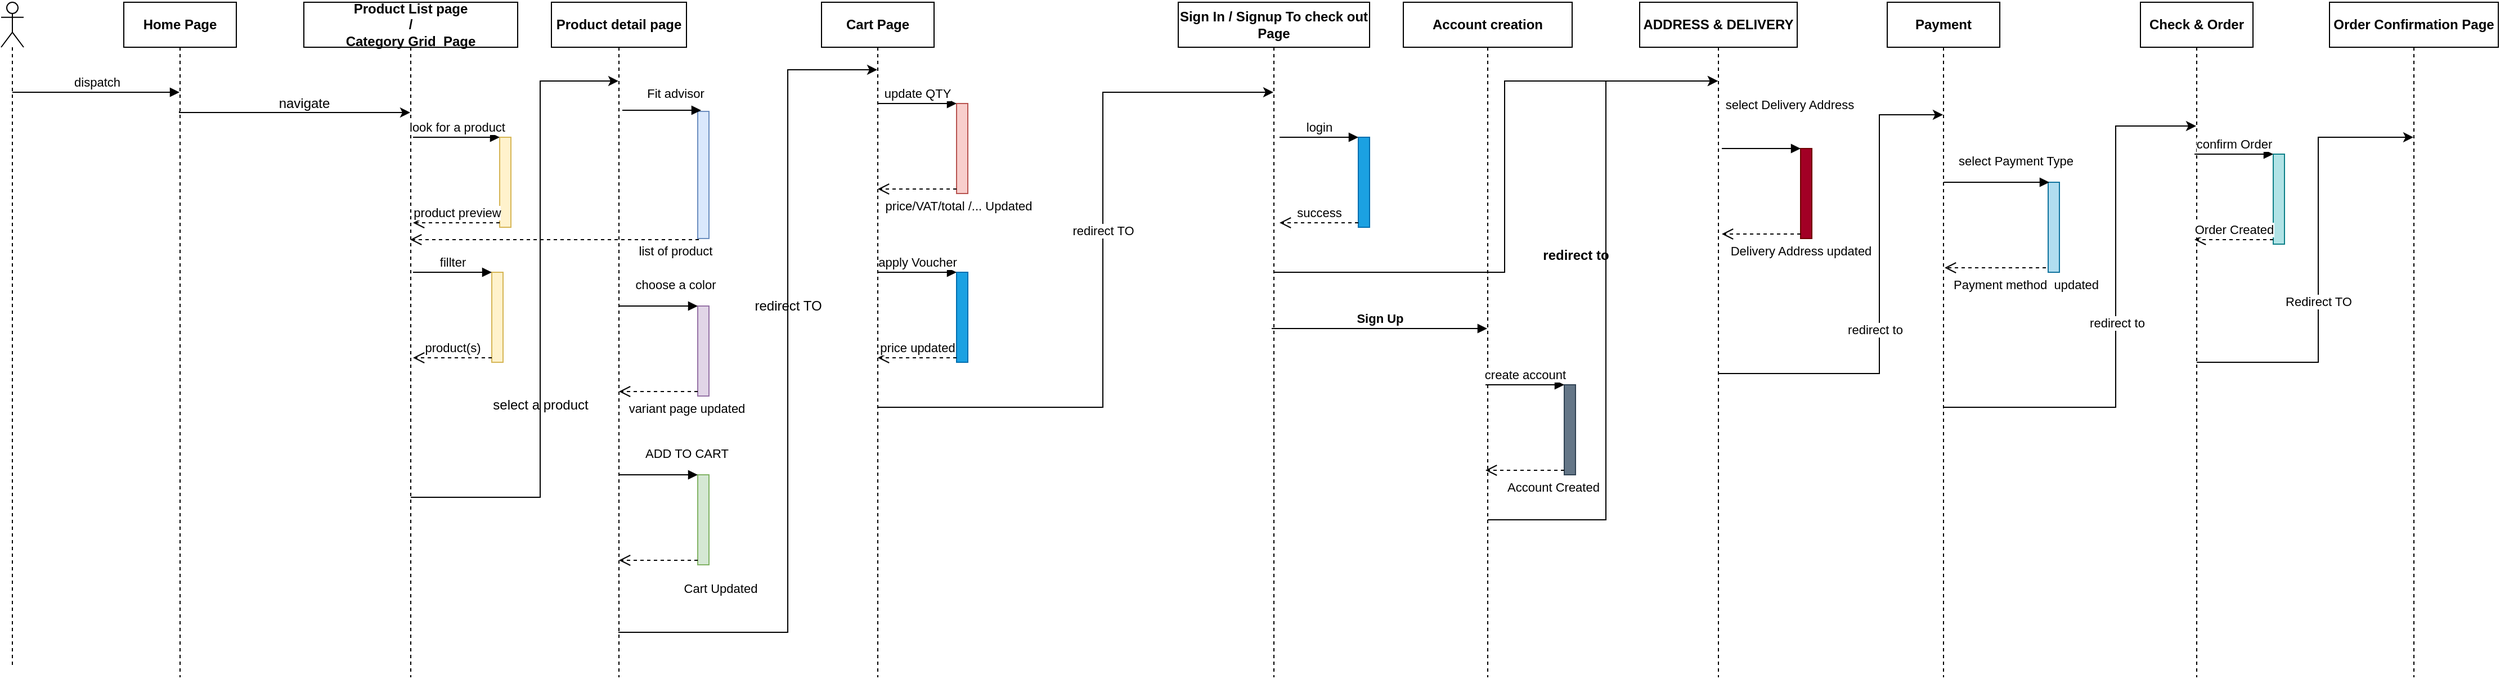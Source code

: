 <mxfile version="20.0.4" type="github">
  <diagram name="Page-1" id="13e1069c-82ec-6db2-03f1-153e76fe0fe0">
    <mxGraphModel dx="2066" dy="2005" grid="1" gridSize="10" guides="1" tooltips="1" connect="1" arrows="1" fold="1" page="1" pageScale="1" pageWidth="1100" pageHeight="850" background="none" math="0" shadow="0">
      <root>
        <mxCell id="0" />
        <mxCell id="1" parent="0" />
        <mxCell id="E_TodVGE-pGcknKpYchJ-51" style="edgeStyle=orthogonalEdgeStyle;rounded=0;orthogonalLoop=1;jettySize=auto;html=1;" edge="1" parent="1">
          <mxGeometry relative="1" as="geometry">
            <mxPoint x="349.5" y="-583" as="sourcePoint" />
            <mxPoint x="554.5" y="-582" as="targetPoint" />
            <Array as="points">
              <mxPoint x="350" y="-582" />
            </Array>
          </mxGeometry>
        </mxCell>
        <mxCell id="E_TodVGE-pGcknKpYchJ-28" value="&lt;b&gt;Home Page&lt;/b&gt;" style="shape=umlLifeline;perimeter=lifelinePerimeter;whiteSpace=wrap;html=1;container=1;collapsible=0;recursiveResize=0;outlineConnect=0;" vertex="1" parent="1">
          <mxGeometry x="300" y="-680" width="100" height="600" as="geometry" />
        </mxCell>
        <mxCell id="E_TodVGE-pGcknKpYchJ-66" style="edgeStyle=orthogonalEdgeStyle;rounded=0;orthogonalLoop=1;jettySize=auto;html=1;" edge="1" parent="1" target="E_TodVGE-pGcknKpYchJ-32">
          <mxGeometry relative="1" as="geometry">
            <mxPoint x="739.5" y="-120" as="sourcePoint" />
            <mxPoint x="969.5" y="-120" as="targetPoint" />
            <Array as="points">
              <mxPoint x="890" y="-120" />
              <mxPoint x="890" y="-620" />
            </Array>
          </mxGeometry>
        </mxCell>
        <mxCell id="E_TodVGE-pGcknKpYchJ-30" value="&lt;b&gt;Product detail page&lt;/b&gt;" style="shape=umlLifeline;perimeter=lifelinePerimeter;whiteSpace=wrap;html=1;container=1;collapsible=0;recursiveResize=0;outlineConnect=0;" vertex="1" parent="1">
          <mxGeometry x="680" y="-680" width="120" height="600" as="geometry" />
        </mxCell>
        <mxCell id="E_TodVGE-pGcknKpYchJ-53" style="edgeStyle=orthogonalEdgeStyle;rounded=0;orthogonalLoop=1;jettySize=auto;html=1;" edge="1" parent="1" source="E_TodVGE-pGcknKpYchJ-31" target="E_TodVGE-pGcknKpYchJ-30">
          <mxGeometry relative="1" as="geometry">
            <mxPoint x="739.5" y="-311" as="targetPoint" />
            <mxPoint x="554.5" y="-311" as="sourcePoint" />
            <Array as="points">
              <mxPoint x="670" y="-240" />
              <mxPoint x="670" y="-610" />
            </Array>
          </mxGeometry>
        </mxCell>
        <mxCell id="E_TodVGE-pGcknKpYchJ-31" value="&lt;b&gt;Product List page&lt;br&gt;/&lt;br&gt;Category Grid&amp;nbsp; Page&lt;/b&gt;" style="shape=umlLifeline;perimeter=lifelinePerimeter;whiteSpace=wrap;html=1;container=1;collapsible=0;recursiveResize=0;outlineConnect=0;" vertex="1" parent="1">
          <mxGeometry x="460" y="-680" width="190" height="600" as="geometry" />
        </mxCell>
        <mxCell id="E_TodVGE-pGcknKpYchJ-44" value="" style="html=1;points=[];perimeter=orthogonalPerimeter;fillColor=#fff2cc;strokeColor=#d6b656;" vertex="1" parent="E_TodVGE-pGcknKpYchJ-31">
          <mxGeometry x="174" y="120" width="10" height="80" as="geometry" />
        </mxCell>
        <mxCell id="E_TodVGE-pGcknKpYchJ-74" style="edgeStyle=orthogonalEdgeStyle;rounded=0;orthogonalLoop=1;jettySize=auto;html=1;" edge="1" parent="1" target="E_TodVGE-pGcknKpYchJ-35">
          <mxGeometry relative="1" as="geometry">
            <mxPoint x="969.5" y="-320" as="sourcePoint" />
            <mxPoint x="1321.5" y="-320" as="targetPoint" />
            <Array as="points">
              <mxPoint x="1170" y="-320" />
              <mxPoint x="1170" y="-600" />
            </Array>
          </mxGeometry>
        </mxCell>
        <mxCell id="E_TodVGE-pGcknKpYchJ-87" value="redirect TO" style="edgeLabel;html=1;align=center;verticalAlign=middle;resizable=0;points=[];" vertex="1" connectable="0" parent="E_TodVGE-pGcknKpYchJ-74">
          <mxGeometry x="0.131" relative="1" as="geometry">
            <mxPoint as="offset" />
          </mxGeometry>
        </mxCell>
        <mxCell id="E_TodVGE-pGcknKpYchJ-32" value="&lt;b&gt;Cart Page&lt;/b&gt;" style="shape=umlLifeline;perimeter=lifelinePerimeter;whiteSpace=wrap;html=1;container=1;collapsible=0;recursiveResize=0;outlineConnect=0;" vertex="1" parent="1">
          <mxGeometry x="920" y="-680" width="100" height="600" as="geometry" />
        </mxCell>
        <mxCell id="E_TodVGE-pGcknKpYchJ-93" style="edgeStyle=orthogonalEdgeStyle;rounded=0;orthogonalLoop=1;jettySize=auto;html=1;" edge="1" parent="1" source="E_TodVGE-pGcknKpYchJ-33" target="E_TodVGE-pGcknKpYchJ-37">
          <mxGeometry relative="1" as="geometry">
            <Array as="points">
              <mxPoint x="2070" y="-320" />
              <mxPoint x="2070" y="-570" />
            </Array>
          </mxGeometry>
        </mxCell>
        <mxCell id="E_TodVGE-pGcknKpYchJ-94" value="redirect to" style="edgeLabel;html=1;align=center;verticalAlign=middle;resizable=0;points=[];" vertex="1" connectable="0" parent="E_TodVGE-pGcknKpYchJ-93">
          <mxGeometry x="-0.032" y="-1" relative="1" as="geometry">
            <mxPoint y="1" as="offset" />
          </mxGeometry>
        </mxCell>
        <mxCell id="E_TodVGE-pGcknKpYchJ-33" value="&lt;b&gt;Payment&lt;/b&gt;" style="shape=umlLifeline;perimeter=lifelinePerimeter;whiteSpace=wrap;html=1;container=1;collapsible=0;recursiveResize=0;outlineConnect=0;" vertex="1" parent="1">
          <mxGeometry x="1867" y="-680" width="100" height="600" as="geometry" />
        </mxCell>
        <mxCell id="E_TodVGE-pGcknKpYchJ-86" style="edgeStyle=orthogonalEdgeStyle;rounded=0;orthogonalLoop=1;jettySize=auto;html=1;" edge="1" parent="1" source="E_TodVGE-pGcknKpYchJ-34" target="E_TodVGE-pGcknKpYchJ-33">
          <mxGeometry relative="1" as="geometry">
            <Array as="points">
              <mxPoint x="1860" y="-350" />
              <mxPoint x="1860" y="-580" />
            </Array>
          </mxGeometry>
        </mxCell>
        <mxCell id="E_TodVGE-pGcknKpYchJ-95" value="redirect to" style="edgeLabel;html=1;align=center;verticalAlign=middle;resizable=0;points=[];" vertex="1" connectable="0" parent="E_TodVGE-pGcknKpYchJ-86">
          <mxGeometry x="-0.146" y="4" relative="1" as="geometry">
            <mxPoint y="1" as="offset" />
          </mxGeometry>
        </mxCell>
        <mxCell id="E_TodVGE-pGcknKpYchJ-34" value="&lt;b&gt;ADDRESS &amp;amp; DELIVERY&lt;/b&gt;" style="shape=umlLifeline;perimeter=lifelinePerimeter;whiteSpace=wrap;html=1;container=1;collapsible=0;recursiveResize=0;outlineConnect=0;" vertex="1" parent="1">
          <mxGeometry x="1647" y="-680" width="140" height="600" as="geometry" />
        </mxCell>
        <mxCell id="E_TodVGE-pGcknKpYchJ-78" style="edgeStyle=orthogonalEdgeStyle;rounded=0;orthogonalLoop=1;jettySize=auto;html=1;" edge="1" parent="1" source="E_TodVGE-pGcknKpYchJ-35" target="E_TodVGE-pGcknKpYchJ-34">
          <mxGeometry relative="1" as="geometry">
            <Array as="points">
              <mxPoint x="1527" y="-440" />
              <mxPoint x="1527" y="-610" />
            </Array>
          </mxGeometry>
        </mxCell>
        <mxCell id="E_TodVGE-pGcknKpYchJ-35" value="&lt;b&gt;Sign In / Signup To check out&lt;/b&gt; &lt;b&gt;Page&lt;/b&gt;" style="shape=umlLifeline;perimeter=lifelinePerimeter;whiteSpace=wrap;html=1;container=1;collapsible=0;recursiveResize=0;outlineConnect=0;" vertex="1" parent="1">
          <mxGeometry x="1237" y="-680" width="170" height="600" as="geometry" />
        </mxCell>
        <mxCell id="E_TodVGE-pGcknKpYchJ-75" value="" style="html=1;points=[];perimeter=orthogonalPerimeter;fillColor=#1ba1e2;fontColor=#ffffff;strokeColor=#006EAF;" vertex="1" parent="E_TodVGE-pGcknKpYchJ-35">
          <mxGeometry x="160" y="120" width="10" height="80" as="geometry" />
        </mxCell>
        <mxCell id="E_TodVGE-pGcknKpYchJ-76" value="login" style="html=1;verticalAlign=bottom;endArrow=block;entryX=0;entryY=0;rounded=0;" edge="1" target="E_TodVGE-pGcknKpYchJ-75" parent="E_TodVGE-pGcknKpYchJ-35">
          <mxGeometry relative="1" as="geometry">
            <mxPoint x="90" y="120" as="sourcePoint" />
          </mxGeometry>
        </mxCell>
        <mxCell id="E_TodVGE-pGcknKpYchJ-77" value="success" style="html=1;verticalAlign=bottom;endArrow=open;dashed=1;endSize=8;exitX=0;exitY=0.95;rounded=0;" edge="1" source="E_TodVGE-pGcknKpYchJ-75" parent="E_TodVGE-pGcknKpYchJ-35">
          <mxGeometry relative="1" as="geometry">
            <mxPoint x="90" y="196" as="targetPoint" />
          </mxGeometry>
        </mxCell>
        <mxCell id="E_TodVGE-pGcknKpYchJ-81" value="&lt;b&gt;Sign Up&lt;/b&gt;" style="html=1;verticalAlign=bottom;endArrow=block;rounded=0;" edge="1" target="E_TodVGE-pGcknKpYchJ-103" parent="E_TodVGE-pGcknKpYchJ-35">
          <mxGeometry relative="1" as="geometry">
            <mxPoint x="83" y="290" as="sourcePoint" />
            <mxPoint x="153" y="290" as="targetPoint" />
          </mxGeometry>
        </mxCell>
        <mxCell id="E_TodVGE-pGcknKpYchJ-100" style="edgeStyle=orthogonalEdgeStyle;rounded=0;orthogonalLoop=1;jettySize=auto;html=1;" edge="1" parent="1" source="E_TodVGE-pGcknKpYchJ-37" target="E_TodVGE-pGcknKpYchJ-96">
          <mxGeometry relative="1" as="geometry">
            <Array as="points">
              <mxPoint x="2250" y="-360" />
              <mxPoint x="2250" y="-560" />
            </Array>
          </mxGeometry>
        </mxCell>
        <mxCell id="E_TodVGE-pGcknKpYchJ-101" value="Redirect TO" style="edgeLabel;html=1;align=center;verticalAlign=middle;resizable=0;points=[];" vertex="1" connectable="0" parent="E_TodVGE-pGcknKpYchJ-100">
          <mxGeometry x="-0.168" relative="1" as="geometry">
            <mxPoint y="1" as="offset" />
          </mxGeometry>
        </mxCell>
        <mxCell id="E_TodVGE-pGcknKpYchJ-37" value="&lt;b&gt;Check &amp;amp; Order&lt;/b&gt;" style="shape=umlLifeline;perimeter=lifelinePerimeter;whiteSpace=wrap;html=1;container=1;collapsible=0;recursiveResize=0;outlineConnect=0;" vertex="1" parent="1">
          <mxGeometry x="2092" y="-680" width="100" height="600" as="geometry" />
        </mxCell>
        <mxCell id="E_TodVGE-pGcknKpYchJ-40" value="" style="shape=umlLifeline;participant=umlActor;perimeter=lifelinePerimeter;whiteSpace=wrap;html=1;container=1;collapsible=0;recursiveResize=0;verticalAlign=top;spacingTop=36;outlineConnect=0;" vertex="1" parent="1">
          <mxGeometry x="191" y="-680" width="20" height="590" as="geometry" />
        </mxCell>
        <mxCell id="E_TodVGE-pGcknKpYchJ-45" value="look for a product" style="html=1;verticalAlign=bottom;endArrow=block;entryX=0;entryY=0;rounded=0;" edge="1" target="E_TodVGE-pGcknKpYchJ-44" parent="1">
          <mxGeometry relative="1" as="geometry">
            <mxPoint x="557" y="-560" as="sourcePoint" />
          </mxGeometry>
        </mxCell>
        <mxCell id="E_TodVGE-pGcknKpYchJ-46" value="product preview" style="html=1;verticalAlign=bottom;endArrow=open;dashed=1;endSize=8;exitX=0;exitY=0.95;rounded=0;" edge="1" source="E_TodVGE-pGcknKpYchJ-44" parent="1">
          <mxGeometry relative="1" as="geometry">
            <mxPoint x="557" y="-484" as="targetPoint" />
          </mxGeometry>
        </mxCell>
        <mxCell id="E_TodVGE-pGcknKpYchJ-47" value="" style="html=1;points=[];perimeter=orthogonalPerimeter;fillColor=#fff2cc;strokeColor=#d6b656;" vertex="1" parent="1">
          <mxGeometry x="627" y="-440" width="10" height="80" as="geometry" />
        </mxCell>
        <mxCell id="E_TodVGE-pGcknKpYchJ-48" value="fillter" style="html=1;verticalAlign=bottom;endArrow=block;entryX=0;entryY=0;rounded=0;" edge="1" target="E_TodVGE-pGcknKpYchJ-47" parent="1">
          <mxGeometry relative="1" as="geometry">
            <mxPoint x="557" y="-440" as="sourcePoint" />
          </mxGeometry>
        </mxCell>
        <mxCell id="E_TodVGE-pGcknKpYchJ-49" value="product(s)" style="html=1;verticalAlign=bottom;endArrow=open;dashed=1;endSize=8;exitX=0;exitY=0.95;rounded=0;" edge="1" source="E_TodVGE-pGcknKpYchJ-47" parent="1">
          <mxGeometry relative="1" as="geometry">
            <mxPoint x="557" y="-364" as="targetPoint" />
          </mxGeometry>
        </mxCell>
        <mxCell id="E_TodVGE-pGcknKpYchJ-50" value="dispatch" style="html=1;verticalAlign=bottom;endArrow=block;rounded=0;" edge="1" parent="1" target="E_TodVGE-pGcknKpYchJ-28">
          <mxGeometry width="80" relative="1" as="geometry">
            <mxPoint x="201" y="-600" as="sourcePoint" />
            <mxPoint x="281" y="-600" as="targetPoint" />
          </mxGeometry>
        </mxCell>
        <mxCell id="E_TodVGE-pGcknKpYchJ-54" value="select a product" style="text;html=1;align=center;verticalAlign=middle;resizable=0;points=[];autosize=1;strokeColor=none;fillColor=none;" vertex="1" parent="1">
          <mxGeometry x="615" y="-337" width="110" height="30" as="geometry" />
        </mxCell>
        <mxCell id="E_TodVGE-pGcknKpYchJ-55" value="" style="html=1;points=[];perimeter=orthogonalPerimeter;fillColor=#dae8fc;strokeColor=#6c8ebf;" vertex="1" parent="1">
          <mxGeometry x="810" y="-583" width="10" height="113" as="geometry" />
        </mxCell>
        <mxCell id="E_TodVGE-pGcknKpYchJ-56" value="Fit advisor" style="html=1;verticalAlign=bottom;endArrow=block;entryX=0;entryY=0;rounded=0;" edge="1" parent="1">
          <mxGeometry x="0.343" y="6" relative="1" as="geometry">
            <mxPoint x="743" y="-584" as="sourcePoint" />
            <mxPoint x="813" y="-584" as="targetPoint" />
            <mxPoint as="offset" />
          </mxGeometry>
        </mxCell>
        <mxCell id="E_TodVGE-pGcknKpYchJ-57" value="list of product" style="html=1;verticalAlign=bottom;endArrow=open;dashed=1;endSize=8;exitX=0;exitY=0.95;rounded=0;" edge="1" parent="1">
          <mxGeometry x="-0.836" y="19" relative="1" as="geometry">
            <mxPoint x="554.5" y="-469" as="targetPoint" />
            <mxPoint x="811" y="-469" as="sourcePoint" />
            <mxPoint as="offset" />
          </mxGeometry>
        </mxCell>
        <mxCell id="E_TodVGE-pGcknKpYchJ-58" value="navigate" style="text;html=1;align=center;verticalAlign=middle;resizable=0;points=[];autosize=1;strokeColor=none;fillColor=none;" vertex="1" parent="1">
          <mxGeometry x="425" y="-605" width="70" height="30" as="geometry" />
        </mxCell>
        <mxCell id="E_TodVGE-pGcknKpYchJ-60" value="" style="html=1;points=[];perimeter=orthogonalPerimeter;fillColor=#e1d5e7;strokeColor=#9673a6;" vertex="1" parent="1">
          <mxGeometry x="810" y="-410" width="10" height="80" as="geometry" />
        </mxCell>
        <mxCell id="E_TodVGE-pGcknKpYchJ-61" value="choose a color" style="html=1;verticalAlign=bottom;endArrow=block;entryX=0;entryY=0;rounded=0;" edge="1" parent="1">
          <mxGeometry x="0.429" y="10" relative="1" as="geometry">
            <mxPoint x="740" y="-410" as="sourcePoint" />
            <mxPoint x="810" y="-410" as="targetPoint" />
            <mxPoint as="offset" />
          </mxGeometry>
        </mxCell>
        <mxCell id="E_TodVGE-pGcknKpYchJ-62" value="variant page updated" style="html=1;verticalAlign=bottom;endArrow=open;dashed=1;endSize=8;exitX=0;exitY=0.95;rounded=0;" edge="1" source="E_TodVGE-pGcknKpYchJ-60" parent="1">
          <mxGeometry x="-0.714" y="24" relative="1" as="geometry">
            <mxPoint x="740" y="-334" as="targetPoint" />
            <mxPoint as="offset" />
          </mxGeometry>
        </mxCell>
        <mxCell id="E_TodVGE-pGcknKpYchJ-63" value="" style="html=1;points=[];perimeter=orthogonalPerimeter;fillColor=#d5e8d4;strokeColor=#82b366;" vertex="1" parent="1">
          <mxGeometry x="810" y="-260" width="10" height="80" as="geometry" />
        </mxCell>
        <mxCell id="E_TodVGE-pGcknKpYchJ-64" value="ADD TO CART" style="html=1;verticalAlign=bottom;endArrow=block;entryX=0;entryY=0;rounded=0;" edge="1" target="E_TodVGE-pGcknKpYchJ-63" parent="1">
          <mxGeometry x="0.714" y="10" relative="1" as="geometry">
            <mxPoint x="740" y="-260" as="sourcePoint" />
            <mxPoint as="offset" />
          </mxGeometry>
        </mxCell>
        <mxCell id="E_TodVGE-pGcknKpYchJ-65" value="Cart Updated" style="html=1;verticalAlign=bottom;endArrow=open;dashed=1;endSize=8;exitX=0;exitY=0.95;rounded=0;" edge="1" source="E_TodVGE-pGcknKpYchJ-63" parent="1">
          <mxGeometry x="-1" y="39" relative="1" as="geometry">
            <mxPoint x="740" y="-184" as="targetPoint" />
            <mxPoint x="20" y="-5" as="offset" />
          </mxGeometry>
        </mxCell>
        <mxCell id="E_TodVGE-pGcknKpYchJ-67" value="" style="html=1;points=[];perimeter=orthogonalPerimeter;fillColor=#f8cecc;strokeColor=#b85450;" vertex="1" parent="1">
          <mxGeometry x="1040" y="-590" width="10" height="80" as="geometry" />
        </mxCell>
        <mxCell id="E_TodVGE-pGcknKpYchJ-68" value="update QTY" style="html=1;verticalAlign=bottom;endArrow=block;entryX=0;entryY=0;rounded=0;" edge="1" target="E_TodVGE-pGcknKpYchJ-67" parent="1">
          <mxGeometry relative="1" as="geometry">
            <mxPoint x="970" y="-590" as="sourcePoint" />
          </mxGeometry>
        </mxCell>
        <mxCell id="E_TodVGE-pGcknKpYchJ-69" value="&amp;nbsp;price/VAT/total /... Updated" style="html=1;verticalAlign=bottom;endArrow=open;dashed=1;endSize=8;exitX=0;exitY=0.95;rounded=0;" edge="1" source="E_TodVGE-pGcknKpYchJ-67" parent="1">
          <mxGeometry x="-1" y="24" relative="1" as="geometry">
            <mxPoint x="970" y="-514" as="targetPoint" />
            <mxPoint as="offset" />
          </mxGeometry>
        </mxCell>
        <mxCell id="E_TodVGE-pGcknKpYchJ-71" value="" style="html=1;points=[];perimeter=orthogonalPerimeter;fillColor=#1ba1e2;fontColor=#ffffff;strokeColor=#006EAF;" vertex="1" parent="1">
          <mxGeometry x="1040" y="-440" width="10" height="80" as="geometry" />
        </mxCell>
        <mxCell id="E_TodVGE-pGcknKpYchJ-72" value="apply Voucher" style="html=1;verticalAlign=bottom;endArrow=block;entryX=0;entryY=0;rounded=0;" edge="1" target="E_TodVGE-pGcknKpYchJ-71" parent="1">
          <mxGeometry relative="1" as="geometry">
            <mxPoint x="970" y="-440" as="sourcePoint" />
          </mxGeometry>
        </mxCell>
        <mxCell id="E_TodVGE-pGcknKpYchJ-73" value="price updated " style="html=1;verticalAlign=bottom;endArrow=open;dashed=1;endSize=8;exitX=0;exitY=0.95;rounded=0;" edge="1" source="E_TodVGE-pGcknKpYchJ-71" parent="1">
          <mxGeometry relative="1" as="geometry">
            <mxPoint x="970" y="-364" as="targetPoint" />
          </mxGeometry>
        </mxCell>
        <mxCell id="E_TodVGE-pGcknKpYchJ-79" value="&lt;b&gt;redirect to&lt;/b&gt;" style="text;html=1;align=center;verticalAlign=middle;resizable=0;points=[];autosize=1;strokeColor=none;fillColor=none;" vertex="1" parent="1">
          <mxGeometry x="1550" y="-470" width="80" height="30" as="geometry" />
        </mxCell>
        <mxCell id="E_TodVGE-pGcknKpYchJ-83" value="" style="html=1;points=[];perimeter=orthogonalPerimeter;fillColor=#a20025;fontColor=#ffffff;strokeColor=#6F0000;" vertex="1" parent="1">
          <mxGeometry x="1790" y="-550" width="10" height="80" as="geometry" />
        </mxCell>
        <mxCell id="E_TodVGE-pGcknKpYchJ-84" value="select Delivery Address" style="html=1;verticalAlign=bottom;endArrow=block;entryX=0;entryY=0;rounded=0;" edge="1" target="E_TodVGE-pGcknKpYchJ-83" parent="1">
          <mxGeometry x="0.714" y="30" relative="1" as="geometry">
            <mxPoint x="1720" y="-550" as="sourcePoint" />
            <mxPoint as="offset" />
          </mxGeometry>
        </mxCell>
        <mxCell id="E_TodVGE-pGcknKpYchJ-85" value="Delivery Address updated" style="html=1;verticalAlign=bottom;endArrow=open;dashed=1;endSize=8;exitX=0;exitY=0.95;rounded=0;" edge="1" source="E_TodVGE-pGcknKpYchJ-83" parent="1">
          <mxGeometry x="-1" y="24" relative="1" as="geometry">
            <mxPoint x="1720" y="-474" as="targetPoint" />
            <mxPoint as="offset" />
          </mxGeometry>
        </mxCell>
        <mxCell id="E_TodVGE-pGcknKpYchJ-88" value="redirect TO" style="text;html=1;align=center;verticalAlign=middle;resizable=0;points=[];autosize=1;strokeColor=none;fillColor=none;" vertex="1" parent="1">
          <mxGeometry x="850" y="-425" width="80" height="30" as="geometry" />
        </mxCell>
        <mxCell id="E_TodVGE-pGcknKpYchJ-90" value="" style="html=1;points=[];perimeter=orthogonalPerimeter;fillColor=#b1ddf0;strokeColor=#10739e;" vertex="1" parent="1">
          <mxGeometry x="2010" y="-520" width="10" height="80" as="geometry" />
        </mxCell>
        <mxCell id="E_TodVGE-pGcknKpYchJ-91" value="select Payment Type" style="html=1;verticalAlign=bottom;endArrow=block;entryX=0;entryY=0;rounded=0;" edge="1" parent="1" source="E_TodVGE-pGcknKpYchJ-33">
          <mxGeometry x="0.344" y="10" relative="1" as="geometry">
            <mxPoint x="1941" y="-520" as="sourcePoint" />
            <mxPoint x="2011" y="-520" as="targetPoint" />
            <mxPoint x="1" as="offset" />
          </mxGeometry>
        </mxCell>
        <mxCell id="E_TodVGE-pGcknKpYchJ-92" value="Payment method&amp;nbsp; updated" style="html=1;verticalAlign=bottom;endArrow=open;dashed=1;endSize=8;exitX=0;exitY=0.95;rounded=0;" edge="1" parent="1">
          <mxGeometry x="-0.6" y="24" relative="1" as="geometry">
            <mxPoint x="1918" y="-444" as="targetPoint" />
            <mxPoint x="2008" y="-444" as="sourcePoint" />
            <mxPoint as="offset" />
          </mxGeometry>
        </mxCell>
        <mxCell id="E_TodVGE-pGcknKpYchJ-96" value="&lt;b&gt;Order Confirmation&lt;/b&gt; &lt;b&gt;Page&lt;/b&gt;" style="shape=umlLifeline;perimeter=lifelinePerimeter;whiteSpace=wrap;html=1;container=1;collapsible=0;recursiveResize=0;outlineConnect=0;" vertex="1" parent="1">
          <mxGeometry x="2260" y="-680" width="150" height="600" as="geometry" />
        </mxCell>
        <mxCell id="E_TodVGE-pGcknKpYchJ-97" value="" style="html=1;points=[];perimeter=orthogonalPerimeter;fillColor=#b0e3e6;strokeColor=#0e8088;" vertex="1" parent="1">
          <mxGeometry x="2210" y="-545" width="10" height="80" as="geometry" />
        </mxCell>
        <mxCell id="E_TodVGE-pGcknKpYchJ-98" value="confirm Order" style="html=1;verticalAlign=bottom;endArrow=block;entryX=0;entryY=0;rounded=0;" edge="1" target="E_TodVGE-pGcknKpYchJ-97" parent="1">
          <mxGeometry relative="1" as="geometry">
            <mxPoint x="2140" y="-545" as="sourcePoint" />
          </mxGeometry>
        </mxCell>
        <mxCell id="E_TodVGE-pGcknKpYchJ-99" value="Order Created" style="html=1;verticalAlign=bottom;endArrow=open;dashed=1;endSize=8;exitX=0;exitY=0.95;rounded=0;" edge="1" source="E_TodVGE-pGcknKpYchJ-97" parent="1">
          <mxGeometry relative="1" as="geometry">
            <mxPoint x="2140" y="-469" as="targetPoint" />
          </mxGeometry>
        </mxCell>
        <mxCell id="E_TodVGE-pGcknKpYchJ-107" style="edgeStyle=orthogonalEdgeStyle;rounded=0;orthogonalLoop=1;jettySize=auto;html=1;" edge="1" parent="1" source="E_TodVGE-pGcknKpYchJ-103" target="E_TodVGE-pGcknKpYchJ-34">
          <mxGeometry relative="1" as="geometry">
            <Array as="points">
              <mxPoint x="1617" y="-220" />
              <mxPoint x="1617" y="-610" />
            </Array>
          </mxGeometry>
        </mxCell>
        <mxCell id="E_TodVGE-pGcknKpYchJ-103" value="&lt;b&gt;Account creation&lt;/b&gt;" style="shape=umlLifeline;perimeter=lifelinePerimeter;whiteSpace=wrap;html=1;container=1;collapsible=0;recursiveResize=0;outlineConnect=0;" vertex="1" parent="1">
          <mxGeometry x="1437" y="-680" width="150" height="600" as="geometry" />
        </mxCell>
        <mxCell id="E_TodVGE-pGcknKpYchJ-104" value="" style="html=1;points=[];perimeter=orthogonalPerimeter;fillColor=#647687;fontColor=#ffffff;strokeColor=#314354;" vertex="1" parent="1">
          <mxGeometry x="1580" y="-340" width="10" height="80" as="geometry" />
        </mxCell>
        <mxCell id="E_TodVGE-pGcknKpYchJ-105" value="create account" style="html=1;verticalAlign=bottom;endArrow=block;entryX=0;entryY=0;rounded=0;" edge="1" target="E_TodVGE-pGcknKpYchJ-104" parent="1">
          <mxGeometry relative="1" as="geometry">
            <mxPoint x="1510" y="-340" as="sourcePoint" />
          </mxGeometry>
        </mxCell>
        <mxCell id="E_TodVGE-pGcknKpYchJ-106" value="Account Created" style="html=1;verticalAlign=bottom;endArrow=open;dashed=1;endSize=8;exitX=0;exitY=0.95;rounded=0;" edge="1" source="E_TodVGE-pGcknKpYchJ-104" parent="1">
          <mxGeometry x="-0.714" y="24" relative="1" as="geometry">
            <mxPoint x="1510" y="-264" as="targetPoint" />
            <mxPoint as="offset" />
          </mxGeometry>
        </mxCell>
      </root>
    </mxGraphModel>
  </diagram>
</mxfile>
